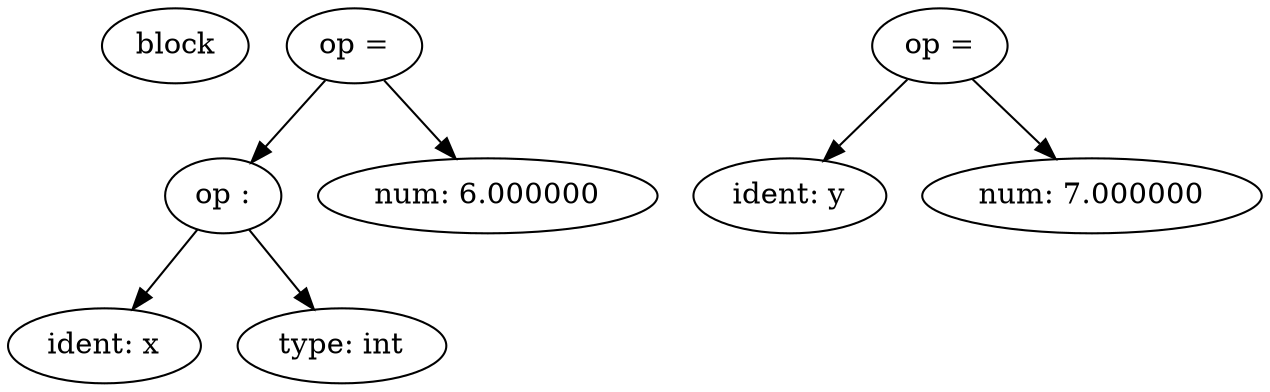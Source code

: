digraph G {
0[label="block"];
1[label="ident: x"];
2[label="op :"];
3[label="type: int"];
4[label="op ="];
5[label="num: 6.000000"];
6[label="ident: y"];
7[label="op ="];
8[label="num: 7.000000"];
2->1 ;
2->3 ;
4->2 ;
4->5 ;
7->6 ;
7->8 ;
}
